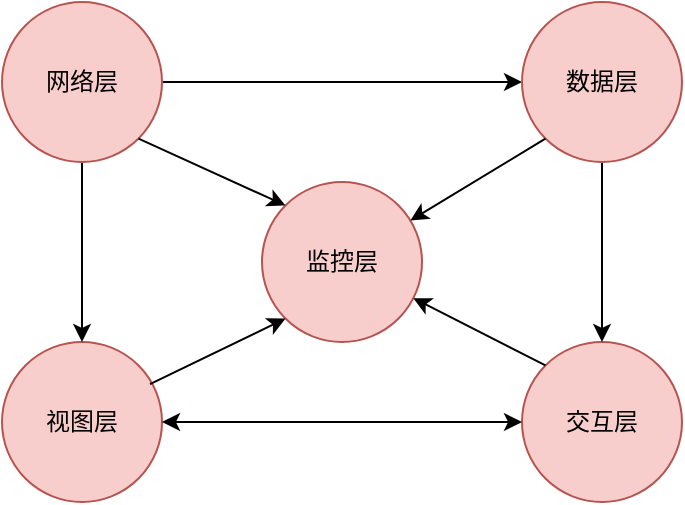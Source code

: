 <mxfile version="24.7.17">
  <diagram name="第 1 页" id="KOSqvFq_j-liopLbrCcP">
    <mxGraphModel dx="911" dy="1665" grid="1" gridSize="10" guides="1" tooltips="1" connect="1" arrows="1" fold="1" page="1" pageScale="1" pageWidth="827" pageHeight="1169" math="0" shadow="0">
      <root>
        <mxCell id="0" />
        <mxCell id="1" parent="0" />
        <mxCell id="s-V4GH6CY9me7H-YAkRb-1" value="视图层" style="ellipse;whiteSpace=wrap;html=1;aspect=fixed;fillColor=#f8cecc;strokeColor=#b85450;" vertex="1" parent="1">
          <mxGeometry x="170" y="120" width="80" height="80" as="geometry" />
        </mxCell>
        <mxCell id="s-V4GH6CY9me7H-YAkRb-2" value="交互层" style="ellipse;whiteSpace=wrap;html=1;aspect=fixed;fillColor=#f8cecc;strokeColor=#b85450;" vertex="1" parent="1">
          <mxGeometry x="430" y="120" width="80" height="80" as="geometry" />
        </mxCell>
        <mxCell id="s-V4GH6CY9me7H-YAkRb-11" style="edgeStyle=orthogonalEdgeStyle;rounded=0;orthogonalLoop=1;jettySize=auto;html=1;" edge="1" parent="1" source="s-V4GH6CY9me7H-YAkRb-3" target="s-V4GH6CY9me7H-YAkRb-4">
          <mxGeometry relative="1" as="geometry" />
        </mxCell>
        <mxCell id="s-V4GH6CY9me7H-YAkRb-18" style="edgeStyle=orthogonalEdgeStyle;rounded=0;orthogonalLoop=1;jettySize=auto;html=1;" edge="1" parent="1" source="s-V4GH6CY9me7H-YAkRb-3" target="s-V4GH6CY9me7H-YAkRb-1">
          <mxGeometry relative="1" as="geometry" />
        </mxCell>
        <mxCell id="s-V4GH6CY9me7H-YAkRb-3" value="网络层" style="ellipse;whiteSpace=wrap;html=1;aspect=fixed;fillColor=#f8cecc;strokeColor=#b85450;" vertex="1" parent="1">
          <mxGeometry x="170" y="-50" width="80" height="80" as="geometry" />
        </mxCell>
        <mxCell id="s-V4GH6CY9me7H-YAkRb-17" style="edgeStyle=orthogonalEdgeStyle;rounded=0;orthogonalLoop=1;jettySize=auto;html=1;entryX=0.5;entryY=0;entryDx=0;entryDy=0;" edge="1" parent="1" source="s-V4GH6CY9me7H-YAkRb-4" target="s-V4GH6CY9me7H-YAkRb-2">
          <mxGeometry relative="1" as="geometry" />
        </mxCell>
        <mxCell id="s-V4GH6CY9me7H-YAkRb-4" value="数据层" style="ellipse;whiteSpace=wrap;html=1;aspect=fixed;fillColor=#f8cecc;strokeColor=#b85450;" vertex="1" parent="1">
          <mxGeometry x="430" y="-50" width="80" height="80" as="geometry" />
        </mxCell>
        <mxCell id="s-V4GH6CY9me7H-YAkRb-5" value="监控层" style="ellipse;whiteSpace=wrap;html=1;aspect=fixed;fillColor=#f8cecc;strokeColor=#b85450;" vertex="1" parent="1">
          <mxGeometry x="300" y="40" width="80" height="80" as="geometry" />
        </mxCell>
        <mxCell id="s-V4GH6CY9me7H-YAkRb-7" value="" style="endArrow=classic;html=1;rounded=0;entryX=0;entryY=1;entryDx=0;entryDy=0;exitX=0.925;exitY=0.263;exitDx=0;exitDy=0;exitPerimeter=0;" edge="1" parent="1" source="s-V4GH6CY9me7H-YAkRb-1" target="s-V4GH6CY9me7H-YAkRb-5">
          <mxGeometry width="50" height="50" relative="1" as="geometry">
            <mxPoint x="260" y="160" as="sourcePoint" />
            <mxPoint x="310" y="110" as="targetPoint" />
          </mxGeometry>
        </mxCell>
        <mxCell id="s-V4GH6CY9me7H-YAkRb-8" value="" style="endArrow=classic;html=1;rounded=0;exitX=0;exitY=0;exitDx=0;exitDy=0;" edge="1" parent="1" source="s-V4GH6CY9me7H-YAkRb-2" target="s-V4GH6CY9me7H-YAkRb-5">
          <mxGeometry width="50" height="50" relative="1" as="geometry">
            <mxPoint x="330" y="210" as="sourcePoint" />
            <mxPoint x="380" y="160" as="targetPoint" />
          </mxGeometry>
        </mxCell>
        <mxCell id="s-V4GH6CY9me7H-YAkRb-9" value="" style="endArrow=classic;html=1;rounded=0;entryX=0;entryY=0;entryDx=0;entryDy=0;exitX=1;exitY=1;exitDx=0;exitDy=0;" edge="1" parent="1" source="s-V4GH6CY9me7H-YAkRb-3" target="s-V4GH6CY9me7H-YAkRb-5">
          <mxGeometry width="50" height="50" relative="1" as="geometry">
            <mxPoint x="254" y="151" as="sourcePoint" />
            <mxPoint x="322" y="118" as="targetPoint" />
          </mxGeometry>
        </mxCell>
        <mxCell id="s-V4GH6CY9me7H-YAkRb-10" value="" style="endArrow=classic;html=1;rounded=0;exitX=0;exitY=1;exitDx=0;exitDy=0;" edge="1" parent="1" source="s-V4GH6CY9me7H-YAkRb-4" target="s-V4GH6CY9me7H-YAkRb-5">
          <mxGeometry width="50" height="50" relative="1" as="geometry">
            <mxPoint x="264" y="161" as="sourcePoint" />
            <mxPoint x="332" y="128" as="targetPoint" />
          </mxGeometry>
        </mxCell>
        <mxCell id="s-V4GH6CY9me7H-YAkRb-13" value="" style="endArrow=classic;startArrow=classic;html=1;rounded=0;entryX=0;entryY=0.5;entryDx=0;entryDy=0;" edge="1" parent="1" source="s-V4GH6CY9me7H-YAkRb-1" target="s-V4GH6CY9me7H-YAkRb-2">
          <mxGeometry width="50" height="50" relative="1" as="geometry">
            <mxPoint x="390" y="190" as="sourcePoint" />
            <mxPoint x="440" y="140" as="targetPoint" />
          </mxGeometry>
        </mxCell>
      </root>
    </mxGraphModel>
  </diagram>
</mxfile>
